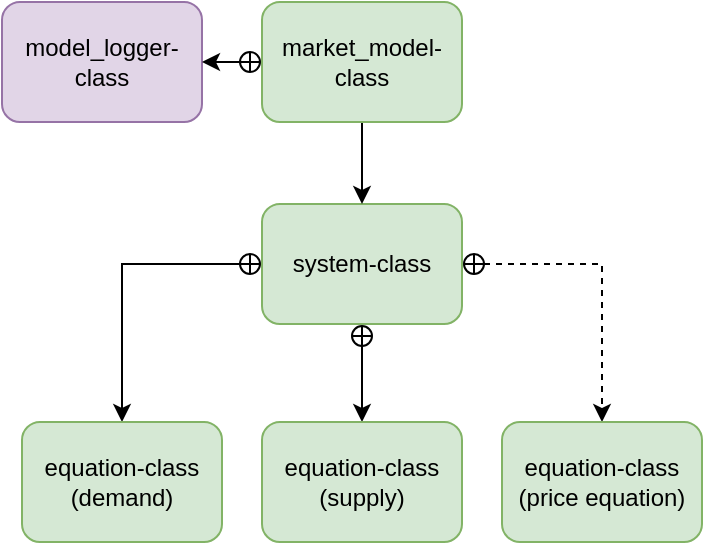 <mxfile version="14.6.1" type="device"><diagram id="wTxYyCtiBtCD-HAyGD6I" name="Page-1"><mxGraphModel dx="1422" dy="775" grid="1" gridSize="10" guides="1" tooltips="1" connect="1" arrows="1" fold="1" page="1" pageScale="1" pageWidth="850" pageHeight="1100" math="0" shadow="0"><root><mxCell id="0"/><mxCell id="1" parent="0"/><mxCell id="PXnDfbXDCQp5edidJXEw-1" value="model_logger-class" style="rounded=1;whiteSpace=wrap;html=1;fillColor=#e1d5e7;strokeColor=#9673a6;" parent="1" vertex="1"><mxGeometry x="270" y="60" width="100" height="60" as="geometry"/></mxCell><mxCell id="a-0cg_XZII82pigehDqg-3" value="" style="edgeStyle=orthogonalEdgeStyle;rounded=0;orthogonalLoop=1;jettySize=auto;html=1;startArrow=circlePlus;startFill=0;startSize=4;" parent="1" source="PXnDfbXDCQp5edidJXEw-2" target="PXnDfbXDCQp5edidJXEw-8" edge="1"><mxGeometry relative="1" as="geometry"/></mxCell><mxCell id="a-0cg_XZII82pigehDqg-4" value="" style="edgeStyle=orthogonalEdgeStyle;rounded=0;orthogonalLoop=1;jettySize=auto;html=1;startArrow=circlePlus;startFill=0;startSize=4;" parent="1" source="PXnDfbXDCQp5edidJXEw-2" target="PXnDfbXDCQp5edidJXEw-10" edge="1"><mxGeometry relative="1" as="geometry"/></mxCell><mxCell id="a-0cg_XZII82pigehDqg-5" value="" style="edgeStyle=orthogonalEdgeStyle;rounded=0;orthogonalLoop=1;jettySize=auto;html=1;dashed=1;startArrow=circlePlus;startFill=0;startSize=4;" parent="1" source="PXnDfbXDCQp5edidJXEw-2" target="PXnDfbXDCQp5edidJXEw-12" edge="1"><mxGeometry relative="1" as="geometry"/></mxCell><mxCell id="PXnDfbXDCQp5edidJXEw-2" value="system-class" style="rounded=1;whiteSpace=wrap;html=1;fillColor=#d5e8d4;strokeColor=#82b366;" parent="1" vertex="1"><mxGeometry x="400" y="161" width="100" height="60" as="geometry"/></mxCell><mxCell id="a-0cg_XZII82pigehDqg-1" value="" style="edgeStyle=orthogonalEdgeStyle;rounded=0;orthogonalLoop=1;jettySize=auto;html=1;" parent="1" source="PXnDfbXDCQp5edidJXEw-6" target="PXnDfbXDCQp5edidJXEw-2" edge="1"><mxGeometry relative="1" as="geometry"/></mxCell><mxCell id="a-0cg_XZII82pigehDqg-2" value="" style="edgeStyle=orthogonalEdgeStyle;rounded=0;orthogonalLoop=1;jettySize=auto;html=1;startArrow=circlePlus;startFill=0;startSize=4;" parent="1" source="PXnDfbXDCQp5edidJXEw-6" target="PXnDfbXDCQp5edidJXEw-1" edge="1"><mxGeometry relative="1" as="geometry"/></mxCell><mxCell id="PXnDfbXDCQp5edidJXEw-6" value="market_model-class" style="rounded=1;whiteSpace=wrap;html=1;fillColor=#d5e8d4;strokeColor=#82b366;" parent="1" vertex="1"><mxGeometry x="400" y="60" width="100" height="60" as="geometry"/></mxCell><mxCell id="PXnDfbXDCQp5edidJXEw-8" value="equation-class (demand)" style="rounded=1;whiteSpace=wrap;html=1;fillColor=#d5e8d4;strokeColor=#82b366;" parent="1" vertex="1"><mxGeometry x="280" y="270" width="100" height="60" as="geometry"/></mxCell><mxCell id="PXnDfbXDCQp5edidJXEw-10" value="equation-class (supply)" style="rounded=1;html=1;align=center;whiteSpace=wrap;fillColor=#d5e8d4;strokeColor=#82b366;" parent="1" vertex="1"><mxGeometry x="400" y="270" width="100" height="60" as="geometry"/></mxCell><mxCell id="PXnDfbXDCQp5edidJXEw-12" value="equation-class (price equation)" style="rounded=1;whiteSpace=wrap;html=1;fillColor=#d5e8d4;strokeColor=#82b366;" parent="1" vertex="1"><mxGeometry x="520" y="270" width="100" height="60" as="geometry"/></mxCell><mxCell id="a-0cg_XZII82pigehDqg-6" style="edgeStyle=orthogonalEdgeStyle;rounded=0;orthogonalLoop=1;jettySize=auto;html=1;dashed=1;" parent="1" edge="1"><mxGeometry relative="1" as="geometry"><mxPoint x="770" y="529" as="targetPoint"/></mxGeometry></mxCell></root></mxGraphModel></diagram></mxfile>